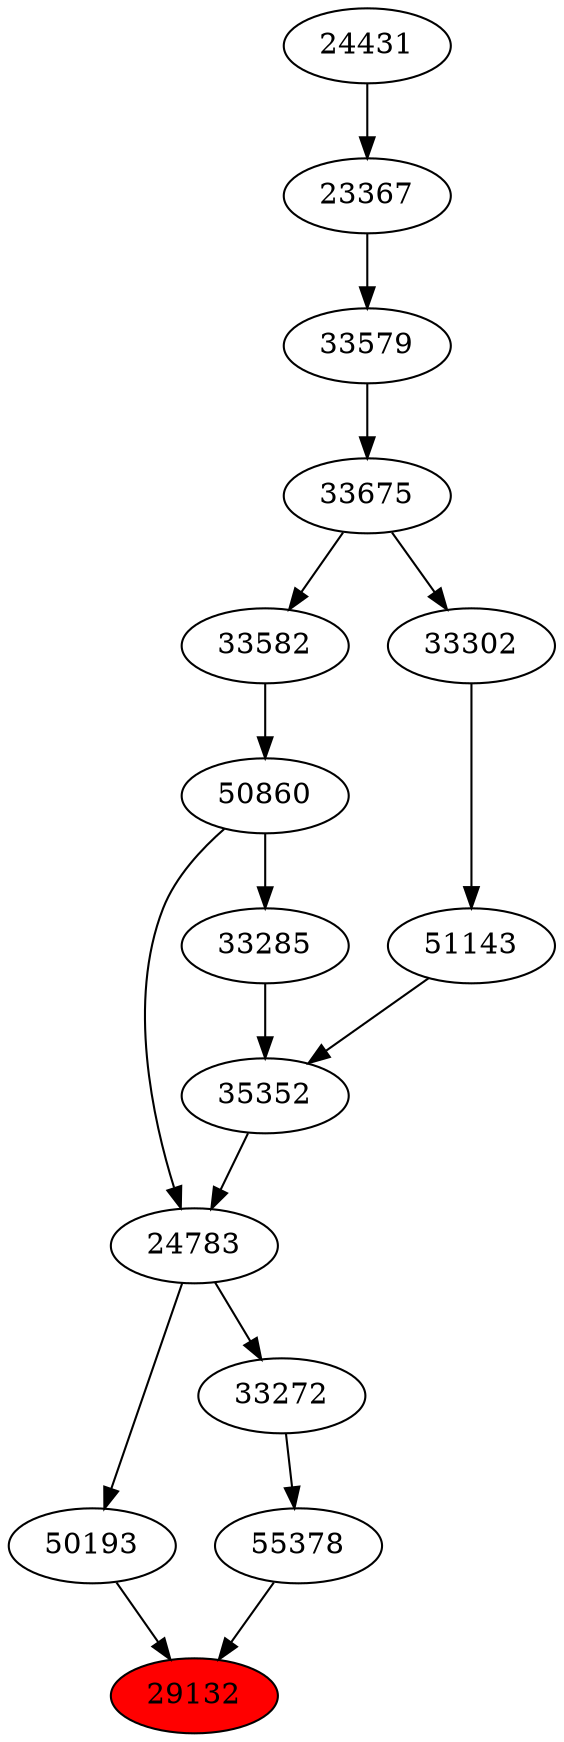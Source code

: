 strict digraph{ 
29132 [label="29132" fillcolor=red style=filled]
50193 -> 29132
55378 -> 29132
50193 [label="50193"]
24783 -> 50193
55378 [label="55378"]
33272 -> 55378
24783 [label="24783"]
35352 -> 24783
50860 -> 24783
33272 [label="33272"]
24783 -> 33272
35352 [label="35352"]
33285 -> 35352
51143 -> 35352
50860 [label="50860"]
33582 -> 50860
33285 [label="33285"]
50860 -> 33285
51143 [label="51143"]
33302 -> 51143
33582 [label="33582"]
33675 -> 33582
33302 [label="33302"]
33675 -> 33302
33675 [label="33675"]
33579 -> 33675
33579 [label="33579"]
23367 -> 33579
23367 [label="23367"]
24431 -> 23367
24431 [label="24431"]
}